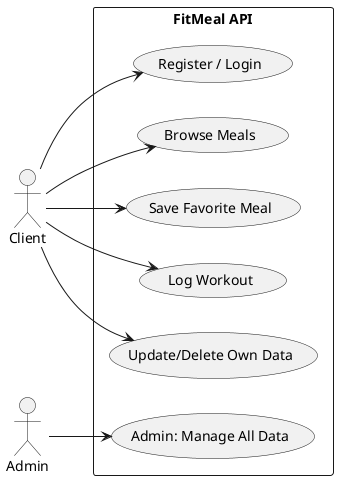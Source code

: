 @startuml
'https://plantuml.com/use-case-diagram

@startuml UseCaseDiagram_Client
left to right direction

actor Client
actor Admin

rectangle "FitMeal API" {
  usecase "Register / Login" as UC1
  usecase "Browse Meals" as UC2
  usecase "Save Favorite Meal" as UC3
  usecase "Log Workout" as UC4
  usecase "Update/Delete Own Data" as UC5
  usecase "Admin: Manage All Data" as UC6
}

Client --> UC1
Client --> UC2
Client --> UC3
Client --> UC4
Client --> UC5

Admin --> UC6
@enduml
